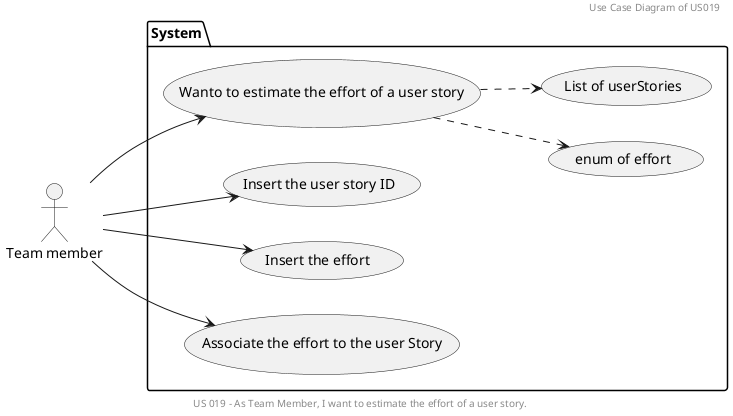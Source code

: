 @startuml
'https://plantuml.com/use-case-diagram

header
Use Case Diagram of US019
endheader

center footer US 019 - As Team Member, I want to estimate the effort of a user story.



left to right direction
:Team member: as User
package System{
    usecase "Wanto to estimate the effort of a user story" as US1
    usecase "enum of effort" as US2
    usecase "List of userStories" as US3
    usecase "Insert the user story ID" as US4
    usecase "Insert the effort " as US5
    usecase "Associate the effort to the user Story" as US6
User --> US1
US1 ..> US3
US1 ..> US2
User --> US4
User --> US5
User --> US6

@enduml